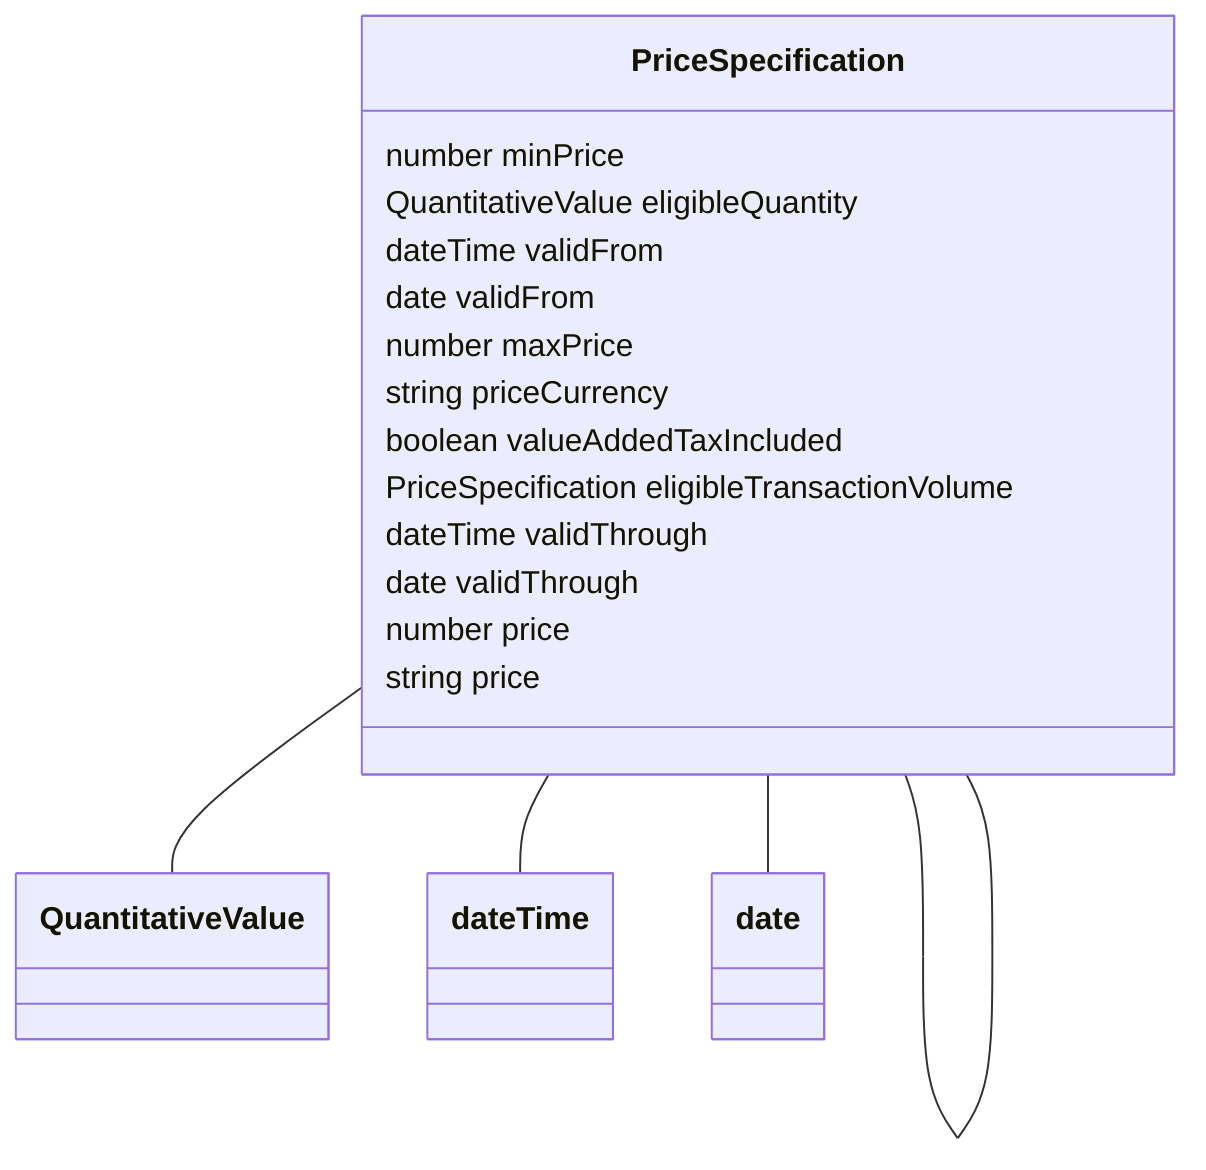 classDiagram
  PriceSpecification -- QuantitativeValue
  PriceSpecification -- dateTime
  PriceSpecification -- date
  PriceSpecification -- PriceSpecification


class PriceSpecification {

  number minPrice
  QuantitativeValue eligibleQuantity
  dateTime validFrom
  date validFrom
  number maxPrice
  string priceCurrency
  boolean valueAddedTaxIncluded
  PriceSpecification eligibleTransactionVolume
  dateTime validThrough
  date validThrough
  number price
  string price

 }